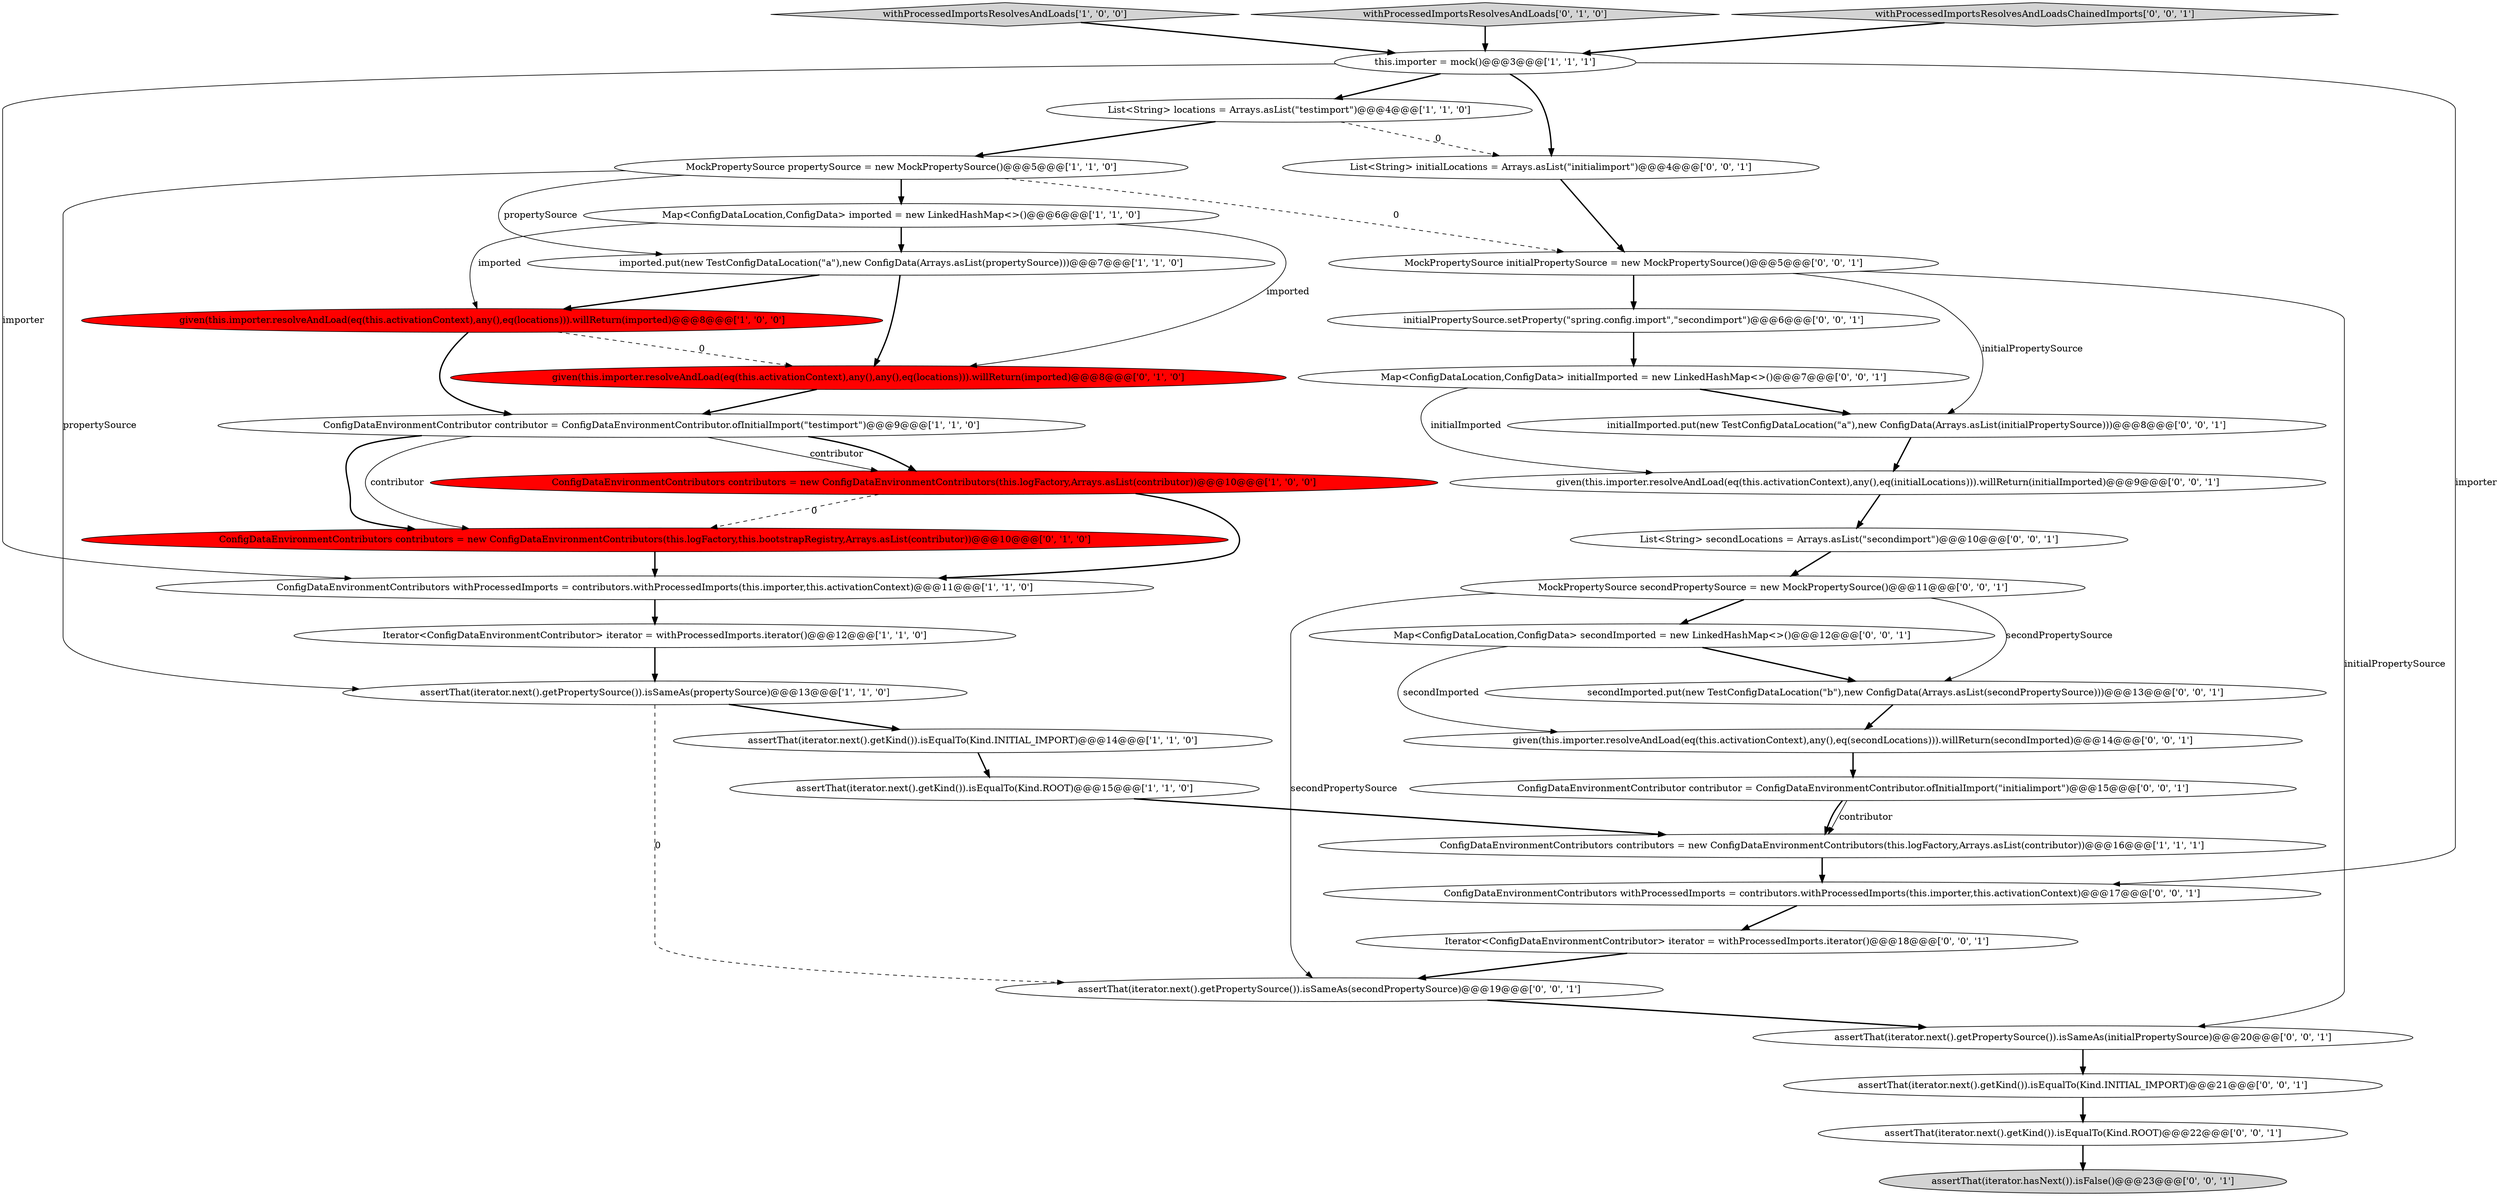 digraph {
6 [style = filled, label = "ConfigDataEnvironmentContributors contributors = new ConfigDataEnvironmentContributors(this.logFactory,Arrays.asList(contributor))@@@16@@@['1', '1', '1']", fillcolor = white, shape = ellipse image = "AAA0AAABBB1BBB"];
18 [style = filled, label = "Map<ConfigDataLocation,ConfigData> initialImported = new LinkedHashMap<>()@@@7@@@['0', '0', '1']", fillcolor = white, shape = ellipse image = "AAA0AAABBB3BBB"];
13 [style = filled, label = "MockPropertySource propertySource = new MockPropertySource()@@@5@@@['1', '1', '0']", fillcolor = white, shape = ellipse image = "AAA0AAABBB1BBB"];
17 [style = filled, label = "given(this.importer.resolveAndLoad(eq(this.activationContext),any(),any(),eq(locations))).willReturn(imported)@@@8@@@['0', '1', '0']", fillcolor = red, shape = ellipse image = "AAA1AAABBB2BBB"];
16 [style = filled, label = "ConfigDataEnvironmentContributors contributors = new ConfigDataEnvironmentContributors(this.logFactory,this.bootstrapRegistry,Arrays.asList(contributor))@@@10@@@['0', '1', '0']", fillcolor = red, shape = ellipse image = "AAA1AAABBB2BBB"];
21 [style = filled, label = "assertThat(iterator.next().getPropertySource()).isSameAs(secondPropertySource)@@@19@@@['0', '0', '1']", fillcolor = white, shape = ellipse image = "AAA0AAABBB3BBB"];
4 [style = filled, label = "List<String> locations = Arrays.asList(\"testimport\")@@@4@@@['1', '1', '0']", fillcolor = white, shape = ellipse image = "AAA0AAABBB1BBB"];
26 [style = filled, label = "ConfigDataEnvironmentContributors withProcessedImports = contributors.withProcessedImports(this.importer,this.activationContext)@@@17@@@['0', '0', '1']", fillcolor = white, shape = ellipse image = "AAA0AAABBB3BBB"];
34 [style = filled, label = "List<String> secondLocations = Arrays.asList(\"secondimport\")@@@10@@@['0', '0', '1']", fillcolor = white, shape = ellipse image = "AAA0AAABBB3BBB"];
9 [style = filled, label = "this.importer = mock()@@@3@@@['1', '1', '1']", fillcolor = white, shape = ellipse image = "AAA0AAABBB1BBB"];
20 [style = filled, label = "MockPropertySource secondPropertySource = new MockPropertySource()@@@11@@@['0', '0', '1']", fillcolor = white, shape = ellipse image = "AAA0AAABBB3BBB"];
36 [style = filled, label = "assertThat(iterator.next().getPropertySource()).isSameAs(initialPropertySource)@@@20@@@['0', '0', '1']", fillcolor = white, shape = ellipse image = "AAA0AAABBB3BBB"];
32 [style = filled, label = "given(this.importer.resolveAndLoad(eq(this.activationContext),any(),eq(secondLocations))).willReturn(secondImported)@@@14@@@['0', '0', '1']", fillcolor = white, shape = ellipse image = "AAA0AAABBB3BBB"];
2 [style = filled, label = "assertThat(iterator.next().getKind()).isEqualTo(Kind.INITIAL_IMPORT)@@@14@@@['1', '1', '0']", fillcolor = white, shape = ellipse image = "AAA0AAABBB1BBB"];
3 [style = filled, label = "Map<ConfigDataLocation,ConfigData> imported = new LinkedHashMap<>()@@@6@@@['1', '1', '0']", fillcolor = white, shape = ellipse image = "AAA0AAABBB1BBB"];
8 [style = filled, label = "given(this.importer.resolveAndLoad(eq(this.activationContext),any(),eq(locations))).willReturn(imported)@@@8@@@['1', '0', '0']", fillcolor = red, shape = ellipse image = "AAA1AAABBB1BBB"];
5 [style = filled, label = "assertThat(iterator.next().getKind()).isEqualTo(Kind.ROOT)@@@15@@@['1', '1', '0']", fillcolor = white, shape = ellipse image = "AAA0AAABBB1BBB"];
0 [style = filled, label = "imported.put(new TestConfigDataLocation(\"a\"),new ConfigData(Arrays.asList(propertySource)))@@@7@@@['1', '1', '0']", fillcolor = white, shape = ellipse image = "AAA0AAABBB1BBB"];
25 [style = filled, label = "given(this.importer.resolveAndLoad(eq(this.activationContext),any(),eq(initialLocations))).willReturn(initialImported)@@@9@@@['0', '0', '1']", fillcolor = white, shape = ellipse image = "AAA0AAABBB3BBB"];
23 [style = filled, label = "assertThat(iterator.next().getKind()).isEqualTo(Kind.INITIAL_IMPORT)@@@21@@@['0', '0', '1']", fillcolor = white, shape = ellipse image = "AAA0AAABBB3BBB"];
7 [style = filled, label = "Iterator<ConfigDataEnvironmentContributor> iterator = withProcessedImports.iterator()@@@12@@@['1', '1', '0']", fillcolor = white, shape = ellipse image = "AAA0AAABBB1BBB"];
27 [style = filled, label = "Map<ConfigDataLocation,ConfigData> secondImported = new LinkedHashMap<>()@@@12@@@['0', '0', '1']", fillcolor = white, shape = ellipse image = "AAA0AAABBB3BBB"];
24 [style = filled, label = "MockPropertySource initialPropertySource = new MockPropertySource()@@@5@@@['0', '0', '1']", fillcolor = white, shape = ellipse image = "AAA0AAABBB3BBB"];
22 [style = filled, label = "Iterator<ConfigDataEnvironmentContributor> iterator = withProcessedImports.iterator()@@@18@@@['0', '0', '1']", fillcolor = white, shape = ellipse image = "AAA0AAABBB3BBB"];
28 [style = filled, label = "assertThat(iterator.next().getKind()).isEqualTo(Kind.ROOT)@@@22@@@['0', '0', '1']", fillcolor = white, shape = ellipse image = "AAA0AAABBB3BBB"];
14 [style = filled, label = "withProcessedImportsResolvesAndLoads['1', '0', '0']", fillcolor = lightgray, shape = diamond image = "AAA0AAABBB1BBB"];
29 [style = filled, label = "assertThat(iterator.hasNext()).isFalse()@@@23@@@['0', '0', '1']", fillcolor = lightgray, shape = ellipse image = "AAA0AAABBB3BBB"];
30 [style = filled, label = "initialPropertySource.setProperty(\"spring.config.import\",\"secondimport\")@@@6@@@['0', '0', '1']", fillcolor = white, shape = ellipse image = "AAA0AAABBB3BBB"];
15 [style = filled, label = "withProcessedImportsResolvesAndLoads['0', '1', '0']", fillcolor = lightgray, shape = diamond image = "AAA0AAABBB2BBB"];
37 [style = filled, label = "initialImported.put(new TestConfigDataLocation(\"a\"),new ConfigData(Arrays.asList(initialPropertySource)))@@@8@@@['0', '0', '1']", fillcolor = white, shape = ellipse image = "AAA0AAABBB3BBB"];
33 [style = filled, label = "List<String> initialLocations = Arrays.asList(\"initialimport\")@@@4@@@['0', '0', '1']", fillcolor = white, shape = ellipse image = "AAA0AAABBB3BBB"];
12 [style = filled, label = "assertThat(iterator.next().getPropertySource()).isSameAs(propertySource)@@@13@@@['1', '1', '0']", fillcolor = white, shape = ellipse image = "AAA0AAABBB1BBB"];
10 [style = filled, label = "ConfigDataEnvironmentContributor contributor = ConfigDataEnvironmentContributor.ofInitialImport(\"testimport\")@@@9@@@['1', '1', '0']", fillcolor = white, shape = ellipse image = "AAA0AAABBB1BBB"];
35 [style = filled, label = "withProcessedImportsResolvesAndLoadsChainedImports['0', '0', '1']", fillcolor = lightgray, shape = diamond image = "AAA0AAABBB3BBB"];
11 [style = filled, label = "ConfigDataEnvironmentContributors withProcessedImports = contributors.withProcessedImports(this.importer,this.activationContext)@@@11@@@['1', '1', '0']", fillcolor = white, shape = ellipse image = "AAA0AAABBB1BBB"];
31 [style = filled, label = "secondImported.put(new TestConfigDataLocation(\"b\"),new ConfigData(Arrays.asList(secondPropertySource)))@@@13@@@['0', '0', '1']", fillcolor = white, shape = ellipse image = "AAA0AAABBB3BBB"];
19 [style = filled, label = "ConfigDataEnvironmentContributor contributor = ConfigDataEnvironmentContributor.ofInitialImport(\"initialimport\")@@@15@@@['0', '0', '1']", fillcolor = white, shape = ellipse image = "AAA0AAABBB3BBB"];
1 [style = filled, label = "ConfigDataEnvironmentContributors contributors = new ConfigDataEnvironmentContributors(this.logFactory,Arrays.asList(contributor))@@@10@@@['1', '0', '0']", fillcolor = red, shape = ellipse image = "AAA1AAABBB1BBB"];
18->37 [style = bold, label=""];
17->10 [style = bold, label=""];
28->29 [style = bold, label=""];
8->10 [style = bold, label=""];
6->26 [style = bold, label=""];
16->11 [style = bold, label=""];
34->20 [style = bold, label=""];
20->21 [style = solid, label="secondPropertySource"];
25->34 [style = bold, label=""];
7->12 [style = bold, label=""];
9->33 [style = bold, label=""];
35->9 [style = bold, label=""];
0->17 [style = bold, label=""];
27->32 [style = solid, label="secondImported"];
31->32 [style = bold, label=""];
9->4 [style = bold, label=""];
37->25 [style = bold, label=""];
4->13 [style = bold, label=""];
10->1 [style = solid, label="contributor"];
22->21 [style = bold, label=""];
27->31 [style = bold, label=""];
32->19 [style = bold, label=""];
19->6 [style = bold, label=""];
30->18 [style = bold, label=""];
4->33 [style = dashed, label="0"];
12->21 [style = dashed, label="0"];
3->0 [style = bold, label=""];
26->22 [style = bold, label=""];
1->11 [style = bold, label=""];
24->30 [style = bold, label=""];
20->27 [style = bold, label=""];
13->0 [style = solid, label="propertySource"];
13->12 [style = solid, label="propertySource"];
23->28 [style = bold, label=""];
12->2 [style = bold, label=""];
13->24 [style = dashed, label="0"];
9->26 [style = solid, label="importer"];
21->36 [style = bold, label=""];
5->6 [style = bold, label=""];
13->3 [style = bold, label=""];
10->16 [style = bold, label=""];
36->23 [style = bold, label=""];
3->17 [style = solid, label="imported"];
15->9 [style = bold, label=""];
1->16 [style = dashed, label="0"];
33->24 [style = bold, label=""];
0->8 [style = bold, label=""];
8->17 [style = dashed, label="0"];
9->11 [style = solid, label="importer"];
24->37 [style = solid, label="initialPropertySource"];
14->9 [style = bold, label=""];
3->8 [style = solid, label="imported"];
18->25 [style = solid, label="initialImported"];
10->1 [style = bold, label=""];
10->16 [style = solid, label="contributor"];
11->7 [style = bold, label=""];
2->5 [style = bold, label=""];
19->6 [style = solid, label="contributor"];
20->31 [style = solid, label="secondPropertySource"];
24->36 [style = solid, label="initialPropertySource"];
}
